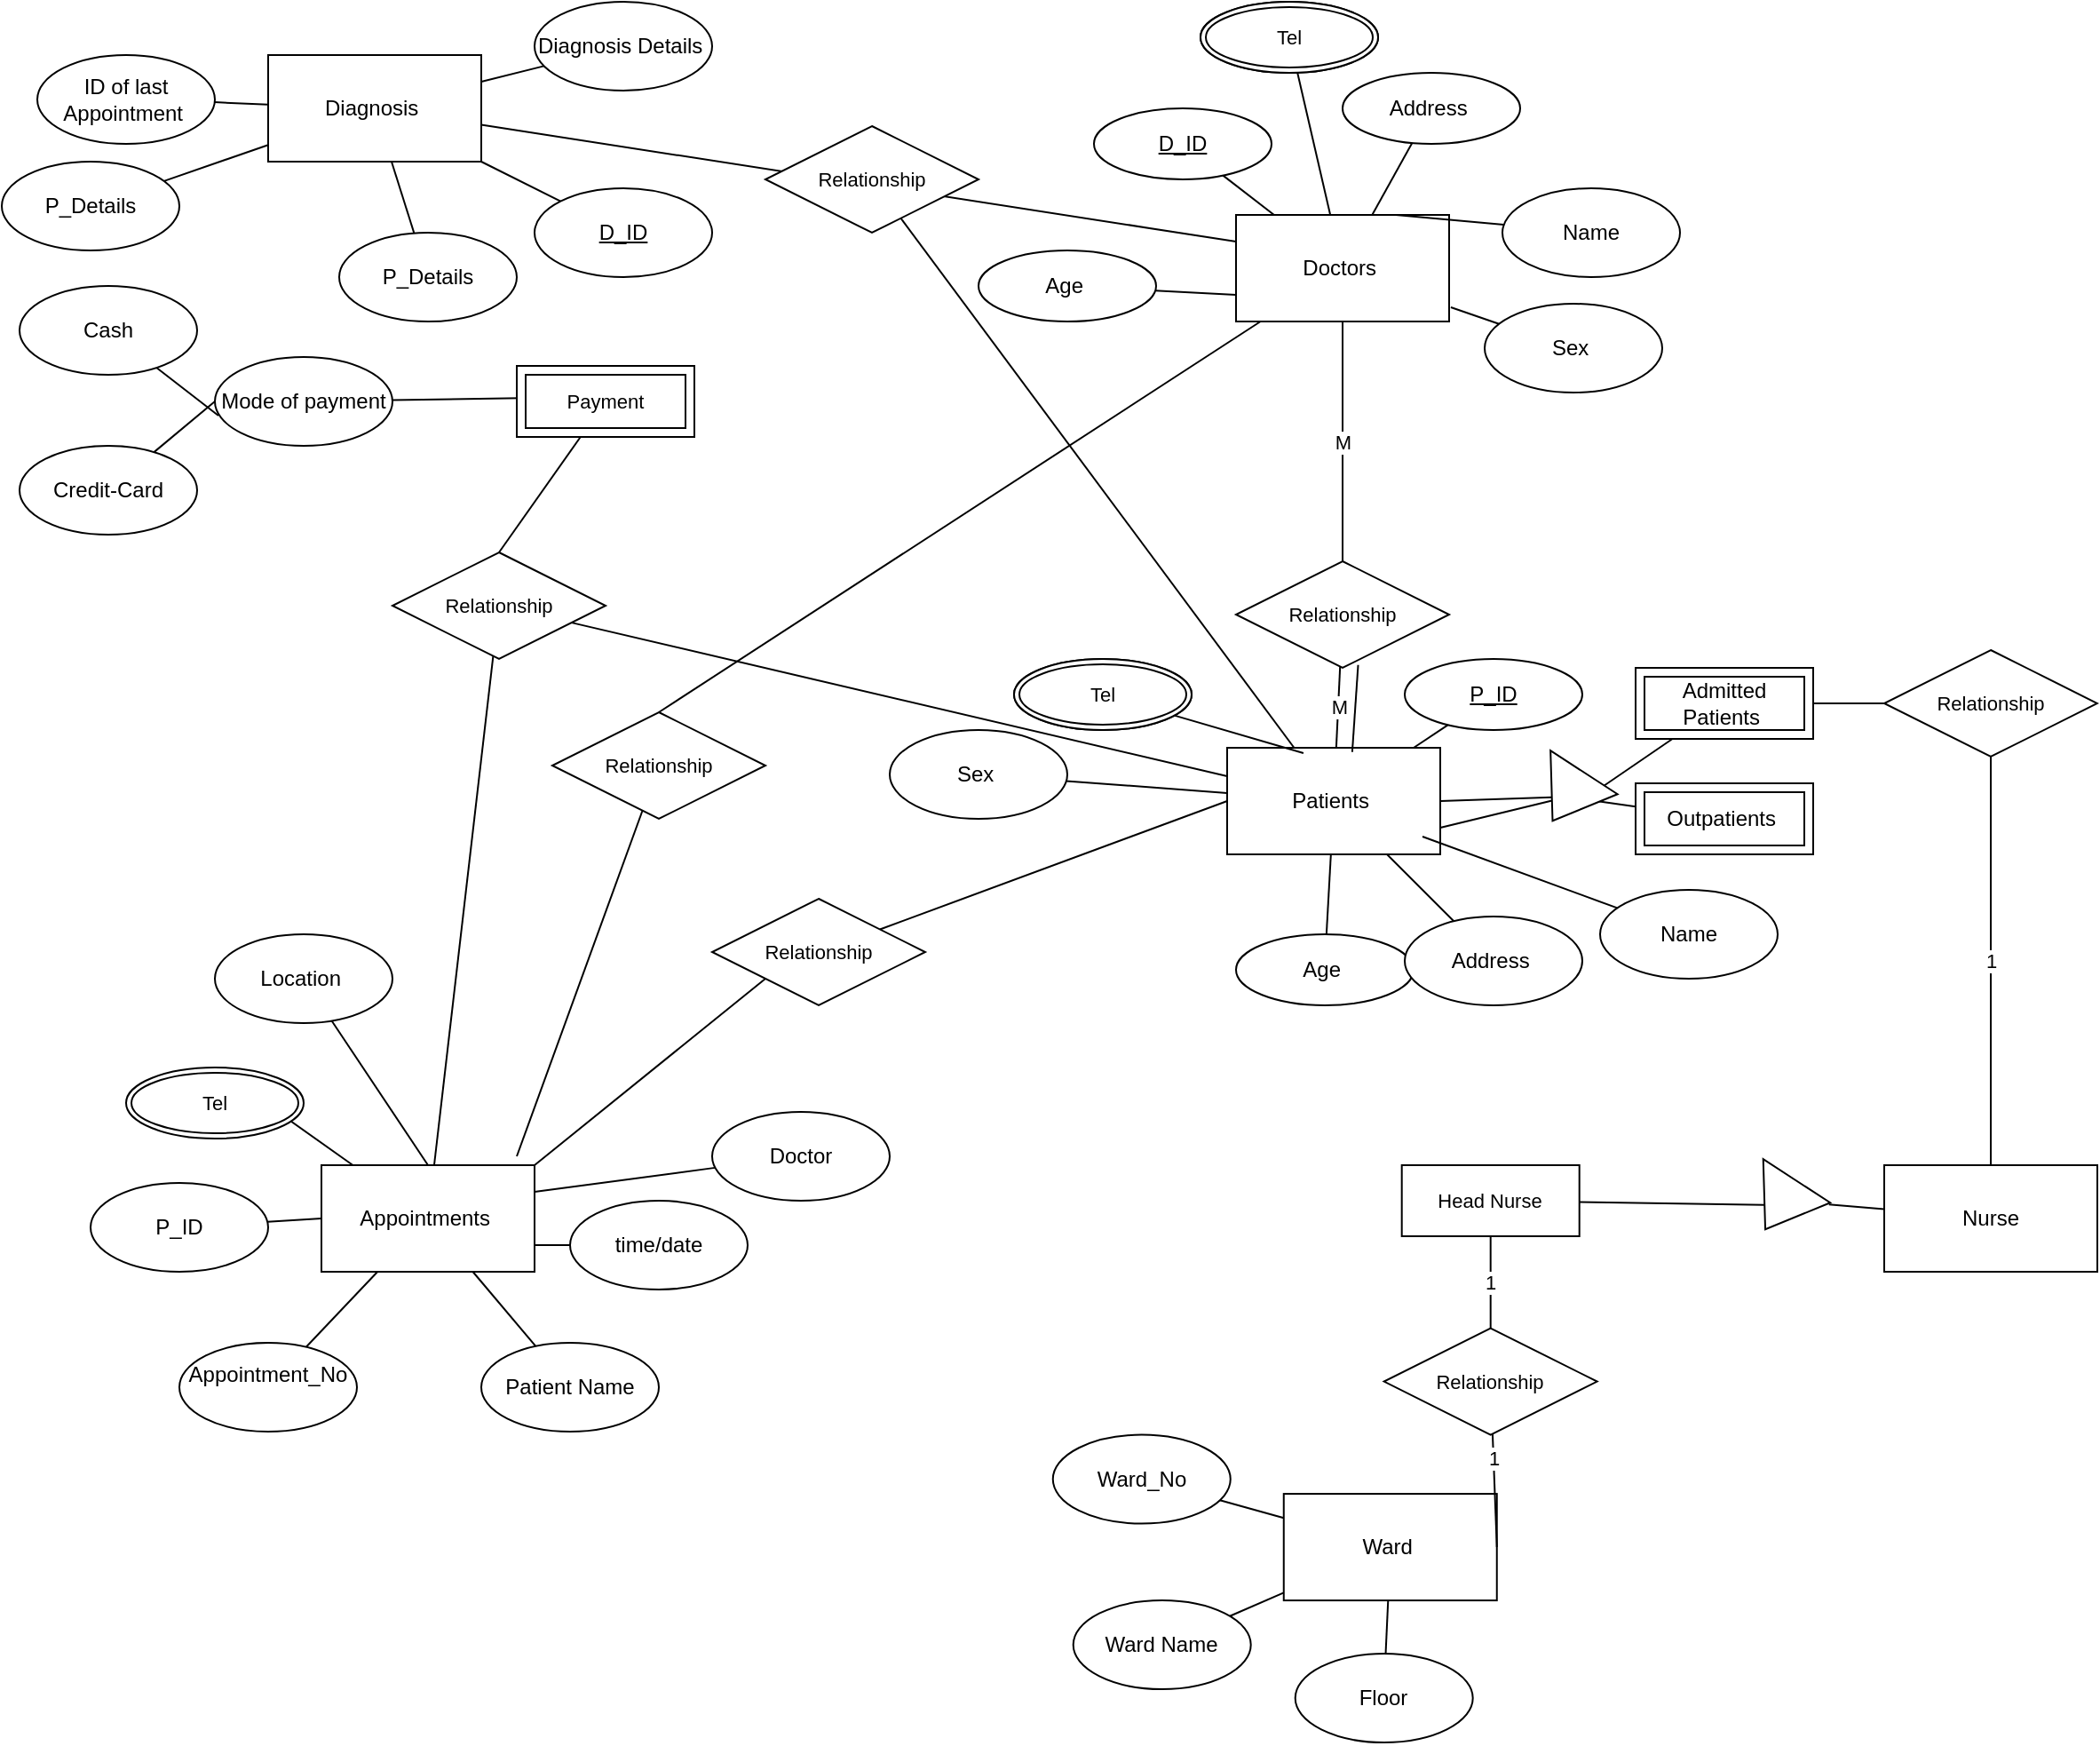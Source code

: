 <mxfile version="21.5.0" type="device">
  <diagram name="Page-1" id="E-qkTiCWWsBuOp1j_GIr">
    <mxGraphModel dx="3149" dy="1010" grid="1" gridSize="10" guides="1" tooltips="1" connect="1" arrows="1" fold="1" page="1" pageScale="1" pageWidth="1100" pageHeight="850" math="0" shadow="0">
      <root>
        <mxCell id="0" />
        <mxCell id="1" parent="0" />
        <mxCell id="fXTxfhUgCltT9-GLnEke-20" value="" style="edgeStyle=none;shape=connector;rounded=0;orthogonalLoop=1;jettySize=auto;html=1;labelBackgroundColor=default;strokeColor=default;fontFamily=Helvetica;fontSize=11;fontColor=default;endArrow=none;endFill=0;" parent="1" source="fXTxfhUgCltT9-GLnEke-1" target="fXTxfhUgCltT9-GLnEke-10" edge="1">
          <mxGeometry relative="1" as="geometry" />
        </mxCell>
        <mxCell id="fXTxfhUgCltT9-GLnEke-43" value="M" style="edgeStyle=none;shape=connector;rounded=0;orthogonalLoop=1;jettySize=auto;html=1;entryX=0.5;entryY=0;entryDx=0;entryDy=0;labelBackgroundColor=default;strokeColor=default;fontFamily=Helvetica;fontSize=11;fontColor=default;endArrow=none;endFill=0;" parent="1" source="fXTxfhUgCltT9-GLnEke-1" target="fXTxfhUgCltT9-GLnEke-42" edge="1">
          <mxGeometry relative="1" as="geometry">
            <mxPoint x="685" y="215" as="targetPoint" />
          </mxGeometry>
        </mxCell>
        <mxCell id="fXTxfhUgCltT9-GLnEke-112" style="edgeStyle=none;shape=connector;rounded=0;orthogonalLoop=1;jettySize=auto;html=1;entryX=0.5;entryY=0;entryDx=0;entryDy=0;labelBackgroundColor=default;strokeColor=default;fontFamily=Helvetica;fontSize=11;fontColor=default;endArrow=none;endFill=0;" parent="1" source="fXTxfhUgCltT9-GLnEke-1" target="fXTxfhUgCltT9-GLnEke-111" edge="1">
          <mxGeometry relative="1" as="geometry" />
        </mxCell>
        <mxCell id="fXTxfhUgCltT9-GLnEke-1" value="Doctors&amp;nbsp;&lt;br&gt;" style="rounded=0;whiteSpace=wrap;html=1;" parent="1" vertex="1">
          <mxGeometry x="625" y="130" width="120" height="60" as="geometry" />
        </mxCell>
        <mxCell id="fXTxfhUgCltT9-GLnEke-108" style="edgeStyle=none;shape=connector;rounded=0;orthogonalLoop=1;jettySize=auto;html=1;entryX=0;entryY=1;entryDx=0;entryDy=0;labelBackgroundColor=default;strokeColor=default;fontFamily=Helvetica;fontSize=11;fontColor=default;endArrow=none;endFill=0;exitX=1;exitY=0;exitDx=0;exitDy=0;" parent="1" source="fXTxfhUgCltT9-GLnEke-2" target="fXTxfhUgCltT9-GLnEke-107" edge="1">
          <mxGeometry relative="1" as="geometry" />
        </mxCell>
        <mxCell id="fXTxfhUgCltT9-GLnEke-114" style="edgeStyle=none;shape=connector;rounded=0;orthogonalLoop=1;jettySize=auto;html=1;exitX=0.75;exitY=0;exitDx=0;exitDy=0;labelBackgroundColor=default;strokeColor=default;fontFamily=Helvetica;fontSize=11;fontColor=default;endArrow=none;endFill=0;" parent="1" source="fXTxfhUgCltT9-GLnEke-2" edge="1">
          <mxGeometry relative="1" as="geometry">
            <mxPoint x="199.966" y="664.724" as="targetPoint" />
          </mxGeometry>
        </mxCell>
        <mxCell id="fXTxfhUgCltT9-GLnEke-123" style="edgeStyle=none;shape=connector;rounded=0;orthogonalLoop=1;jettySize=auto;html=1;labelBackgroundColor=default;strokeColor=default;fontFamily=Helvetica;fontSize=11;fontColor=default;endArrow=none;endFill=0;" parent="1" source="fXTxfhUgCltT9-GLnEke-2" target="fXTxfhUgCltT9-GLnEke-121" edge="1">
          <mxGeometry relative="1" as="geometry" />
        </mxCell>
        <mxCell id="fXTxfhUgCltT9-GLnEke-2" value="Appointments&amp;nbsp;" style="rounded=0;whiteSpace=wrap;html=1;" parent="1" vertex="1">
          <mxGeometry x="110" y="665" width="120" height="60" as="geometry" />
        </mxCell>
        <mxCell id="fXTxfhUgCltT9-GLnEke-122" style="edgeStyle=none;shape=connector;rounded=0;orthogonalLoop=1;jettySize=auto;html=1;entryX=0.5;entryY=0;entryDx=0;entryDy=0;labelBackgroundColor=default;strokeColor=default;fontFamily=Helvetica;fontSize=11;fontColor=default;endArrow=none;endFill=0;" parent="1" source="fXTxfhUgCltT9-GLnEke-125" target="fXTxfhUgCltT9-GLnEke-121" edge="1">
          <mxGeometry relative="1" as="geometry">
            <mxPoint x="225" y="290.0" as="sourcePoint" />
          </mxGeometry>
        </mxCell>
        <mxCell id="fXTxfhUgCltT9-GLnEke-78" value="" style="edgeStyle=none;shape=connector;rounded=0;orthogonalLoop=1;jettySize=auto;html=1;labelBackgroundColor=default;strokeColor=default;fontFamily=Helvetica;fontSize=11;fontColor=default;endArrow=none;endFill=0;" parent="1" source="fXTxfhUgCltT9-GLnEke-4" target="fXTxfhUgCltT9-GLnEke-67" edge="1">
          <mxGeometry relative="1" as="geometry" />
        </mxCell>
        <mxCell id="fXTxfhUgCltT9-GLnEke-79" value="" style="edgeStyle=none;shape=connector;rounded=0;orthogonalLoop=1;jettySize=auto;html=1;labelBackgroundColor=default;strokeColor=default;fontFamily=Helvetica;fontSize=11;fontColor=default;endArrow=none;endFill=0;" parent="1" source="fXTxfhUgCltT9-GLnEke-4" target="fXTxfhUgCltT9-GLnEke-68" edge="1">
          <mxGeometry relative="1" as="geometry" />
        </mxCell>
        <mxCell id="fXTxfhUgCltT9-GLnEke-126" style="edgeStyle=none;shape=connector;rounded=0;orthogonalLoop=1;jettySize=auto;html=1;entryX=0;entryY=0.25;entryDx=0;entryDy=0;labelBackgroundColor=default;strokeColor=default;fontFamily=Helvetica;fontSize=11;fontColor=default;endArrow=none;endFill=0;" parent="1" source="fXTxfhUgCltT9-GLnEke-4" target="fXTxfhUgCltT9-GLnEke-1" edge="1">
          <mxGeometry relative="1" as="geometry" />
        </mxCell>
        <mxCell id="fXTxfhUgCltT9-GLnEke-4" value="Diagnosis&amp;nbsp;&lt;br&gt;" style="rounded=0;whiteSpace=wrap;html=1;" parent="1" vertex="1">
          <mxGeometry x="80" y="40" width="120" height="60" as="geometry" />
        </mxCell>
        <mxCell id="fXTxfhUgCltT9-GLnEke-19" style="edgeStyle=none;shape=connector;rounded=0;orthogonalLoop=1;jettySize=auto;html=1;labelBackgroundColor=default;strokeColor=default;fontFamily=Helvetica;fontSize=11;fontColor=default;endArrow=none;endFill=0;" parent="1" source="fXTxfhUgCltT9-GLnEke-7" target="fXTxfhUgCltT9-GLnEke-1" edge="1">
          <mxGeometry relative="1" as="geometry" />
        </mxCell>
        <mxCell id="fXTxfhUgCltT9-GLnEke-7" value="&lt;u&gt;D_ID&lt;/u&gt;" style="ellipse;whiteSpace=wrap;html=1;align=center;" parent="1" vertex="1">
          <mxGeometry x="545" y="70" width="100" height="40" as="geometry" />
        </mxCell>
        <mxCell id="fXTxfhUgCltT9-GLnEke-18" style="edgeStyle=none;shape=connector;rounded=0;orthogonalLoop=1;jettySize=auto;html=1;entryX=0.75;entryY=0;entryDx=0;entryDy=0;labelBackgroundColor=default;strokeColor=default;fontFamily=Helvetica;fontSize=11;fontColor=default;endArrow=none;endFill=0;" parent="1" source="fXTxfhUgCltT9-GLnEke-8" target="fXTxfhUgCltT9-GLnEke-1" edge="1">
          <mxGeometry relative="1" as="geometry" />
        </mxCell>
        <mxCell id="fXTxfhUgCltT9-GLnEke-8" value="Name" style="ellipse;whiteSpace=wrap;html=1;align=center;" parent="1" vertex="1">
          <mxGeometry x="775" y="115" width="100" height="50" as="geometry" />
        </mxCell>
        <mxCell id="fXTxfhUgCltT9-GLnEke-17" style="edgeStyle=none;shape=connector;rounded=0;orthogonalLoop=1;jettySize=auto;html=1;entryX=0;entryY=0.75;entryDx=0;entryDy=0;labelBackgroundColor=default;strokeColor=default;fontFamily=Helvetica;fontSize=11;fontColor=default;endArrow=none;endFill=0;" parent="1" source="fXTxfhUgCltT9-GLnEke-9" target="fXTxfhUgCltT9-GLnEke-1" edge="1">
          <mxGeometry relative="1" as="geometry" />
        </mxCell>
        <mxCell id="fXTxfhUgCltT9-GLnEke-9" value="Age&amp;nbsp;" style="ellipse;whiteSpace=wrap;html=1;align=center;" parent="1" vertex="1">
          <mxGeometry x="480" y="150" width="100" height="40" as="geometry" />
        </mxCell>
        <mxCell id="fXTxfhUgCltT9-GLnEke-10" value="Address&amp;nbsp;&lt;br&gt;" style="ellipse;whiteSpace=wrap;html=1;align=center;" parent="1" vertex="1">
          <mxGeometry x="685" y="50" width="100" height="40" as="geometry" />
        </mxCell>
        <mxCell id="fXTxfhUgCltT9-GLnEke-124" style="edgeStyle=none;shape=connector;rounded=0;orthogonalLoop=1;jettySize=auto;html=1;labelBackgroundColor=default;strokeColor=default;fontFamily=Helvetica;fontSize=11;fontColor=default;endArrow=none;endFill=0;" parent="1" source="fXTxfhUgCltT9-GLnEke-11" target="fXTxfhUgCltT9-GLnEke-121" edge="1">
          <mxGeometry relative="1" as="geometry" />
        </mxCell>
        <mxCell id="fXTxfhUgCltT9-GLnEke-128" style="edgeStyle=none;shape=connector;rounded=0;orthogonalLoop=1;jettySize=auto;html=1;labelBackgroundColor=default;strokeColor=default;fontFamily=Helvetica;fontSize=11;fontColor=default;endArrow=none;endFill=0;" parent="1" source="fXTxfhUgCltT9-GLnEke-11" target="fXTxfhUgCltT9-GLnEke-127" edge="1">
          <mxGeometry relative="1" as="geometry" />
        </mxCell>
        <mxCell id="fXTxfhUgCltT9-GLnEke-11" value="Patients&amp;nbsp;" style="rounded=0;whiteSpace=wrap;html=1;" parent="1" vertex="1">
          <mxGeometry x="620" y="430" width="120" height="60" as="geometry" />
        </mxCell>
        <mxCell id="fXTxfhUgCltT9-GLnEke-14" style="rounded=0;orthogonalLoop=1;jettySize=auto;html=1;entryX=1;entryY=0.5;entryDx=0;entryDy=0;endArrow=none;endFill=0;" parent="1" source="Ky9gOFMZXwRifVlnzkVR-9" target="fXTxfhUgCltT9-GLnEke-11" edge="1">
          <mxGeometry relative="1" as="geometry" />
        </mxCell>
        <mxCell id="fXTxfhUgCltT9-GLnEke-12" value="Admitted Patients&amp;nbsp;" style="shape=ext;margin=3;double=1;whiteSpace=wrap;html=1;align=center;" parent="1" vertex="1">
          <mxGeometry x="850" y="385" width="100" height="40" as="geometry" />
        </mxCell>
        <mxCell id="fXTxfhUgCltT9-GLnEke-16" style="edgeStyle=none;shape=connector;rounded=0;orthogonalLoop=1;jettySize=auto;html=1;entryX=1;entryY=0.75;entryDx=0;entryDy=0;labelBackgroundColor=default;strokeColor=default;fontFamily=Helvetica;fontSize=11;fontColor=default;endArrow=none;endFill=0;" parent="1" source="Ky9gOFMZXwRifVlnzkVR-9" target="fXTxfhUgCltT9-GLnEke-11" edge="1">
          <mxGeometry relative="1" as="geometry">
            <mxPoint x="794.502" y="485.206" as="sourcePoint" />
          </mxGeometry>
        </mxCell>
        <mxCell id="Ky9gOFMZXwRifVlnzkVR-13" style="edgeStyle=none;shape=connector;rounded=0;orthogonalLoop=1;jettySize=auto;html=1;entryX=0.287;entryY=0.155;entryDx=0;entryDy=0;entryPerimeter=0;labelBackgroundColor=default;strokeColor=default;fontFamily=Helvetica;fontSize=11;fontColor=default;endArrow=none;endFill=0;" edge="1" parent="1" source="fXTxfhUgCltT9-GLnEke-13" target="Ky9gOFMZXwRifVlnzkVR-9">
          <mxGeometry relative="1" as="geometry" />
        </mxCell>
        <mxCell id="fXTxfhUgCltT9-GLnEke-13" value="Outpatients&amp;nbsp;&lt;br&gt;" style="shape=ext;margin=3;double=1;whiteSpace=wrap;html=1;align=center;" parent="1" vertex="1">
          <mxGeometry x="850" y="450" width="100" height="40" as="geometry" />
        </mxCell>
        <mxCell id="fXTxfhUgCltT9-GLnEke-34" style="edgeStyle=none;shape=connector;rounded=0;orthogonalLoop=1;jettySize=auto;html=1;labelBackgroundColor=default;strokeColor=default;fontFamily=Helvetica;fontSize=11;fontColor=default;endArrow=none;endFill=0;" parent="1" source="fXTxfhUgCltT9-GLnEke-21" target="fXTxfhUgCltT9-GLnEke-11" edge="1">
          <mxGeometry relative="1" as="geometry" />
        </mxCell>
        <mxCell id="fXTxfhUgCltT9-GLnEke-21" value="Age&amp;nbsp;" style="ellipse;whiteSpace=wrap;html=1;align=center;" parent="1" vertex="1">
          <mxGeometry x="625" y="535" width="100" height="40" as="geometry" />
        </mxCell>
        <mxCell id="fXTxfhUgCltT9-GLnEke-24" style="edgeStyle=none;shape=connector;rounded=0;orthogonalLoop=1;jettySize=auto;html=1;entryX=1.008;entryY=0.867;entryDx=0;entryDy=0;entryPerimeter=0;labelBackgroundColor=default;strokeColor=default;fontFamily=Helvetica;fontSize=11;fontColor=default;endArrow=none;endFill=0;" parent="1" source="fXTxfhUgCltT9-GLnEke-23" target="fXTxfhUgCltT9-GLnEke-1" edge="1">
          <mxGeometry relative="1" as="geometry" />
        </mxCell>
        <mxCell id="fXTxfhUgCltT9-GLnEke-23" value="Sex&amp;nbsp;" style="ellipse;whiteSpace=wrap;html=1;align=center;" parent="1" vertex="1">
          <mxGeometry x="765" y="180" width="100" height="50" as="geometry" />
        </mxCell>
        <mxCell id="fXTxfhUgCltT9-GLnEke-39" style="edgeStyle=none;shape=connector;rounded=0;orthogonalLoop=1;jettySize=auto;html=1;labelBackgroundColor=default;strokeColor=default;fontFamily=Helvetica;fontSize=11;fontColor=default;endArrow=none;endFill=0;" parent="1" source="fXTxfhUgCltT9-GLnEke-25" target="fXTxfhUgCltT9-GLnEke-11" edge="1">
          <mxGeometry relative="1" as="geometry" />
        </mxCell>
        <mxCell id="fXTxfhUgCltT9-GLnEke-25" value="&lt;u&gt;P_ID&lt;/u&gt;" style="ellipse;whiteSpace=wrap;html=1;align=center;" parent="1" vertex="1">
          <mxGeometry x="720" y="380" width="100" height="40" as="geometry" />
        </mxCell>
        <mxCell id="fXTxfhUgCltT9-GLnEke-35" style="edgeStyle=none;shape=connector;rounded=0;orthogonalLoop=1;jettySize=auto;html=1;labelBackgroundColor=default;strokeColor=default;fontFamily=Helvetica;fontSize=11;fontColor=default;endArrow=none;endFill=0;" parent="1" source="fXTxfhUgCltT9-GLnEke-27" target="fXTxfhUgCltT9-GLnEke-11" edge="1">
          <mxGeometry relative="1" as="geometry">
            <mxPoint x="630" y="430" as="targetPoint" />
          </mxGeometry>
        </mxCell>
        <mxCell id="fXTxfhUgCltT9-GLnEke-27" value="Sex&amp;nbsp;" style="ellipse;whiteSpace=wrap;html=1;align=center;" parent="1" vertex="1">
          <mxGeometry x="430" y="420" width="100" height="50" as="geometry" />
        </mxCell>
        <mxCell id="fXTxfhUgCltT9-GLnEke-41" style="edgeStyle=none;shape=connector;rounded=0;orthogonalLoop=1;jettySize=auto;html=1;labelBackgroundColor=default;strokeColor=default;fontFamily=Helvetica;fontSize=11;fontColor=default;endArrow=none;endFill=0;" parent="1" source="fXTxfhUgCltT9-GLnEke-28" edge="1">
          <mxGeometry relative="1" as="geometry">
            <mxPoint x="730" y="480" as="targetPoint" />
          </mxGeometry>
        </mxCell>
        <mxCell id="fXTxfhUgCltT9-GLnEke-28" value="Name" style="ellipse;whiteSpace=wrap;html=1;align=center;" parent="1" vertex="1">
          <mxGeometry x="830" y="510" width="100" height="50" as="geometry" />
        </mxCell>
        <mxCell id="fXTxfhUgCltT9-GLnEke-38" style="edgeStyle=none;shape=connector;rounded=0;orthogonalLoop=1;jettySize=auto;html=1;labelBackgroundColor=default;strokeColor=default;fontFamily=Helvetica;fontSize=11;fontColor=default;endArrow=none;endFill=0;" parent="1" source="fXTxfhUgCltT9-GLnEke-29" target="fXTxfhUgCltT9-GLnEke-11" edge="1">
          <mxGeometry relative="1" as="geometry" />
        </mxCell>
        <mxCell id="fXTxfhUgCltT9-GLnEke-29" value="Address&amp;nbsp;&lt;br&gt;" style="ellipse;whiteSpace=wrap;html=1;align=center;" parent="1" vertex="1">
          <mxGeometry x="720" y="525" width="100" height="50" as="geometry" />
        </mxCell>
        <mxCell id="fXTxfhUgCltT9-GLnEke-32" style="edgeStyle=none;shape=connector;rounded=0;orthogonalLoop=1;jettySize=auto;html=1;labelBackgroundColor=default;strokeColor=default;fontFamily=Helvetica;fontSize=11;fontColor=default;endArrow=none;endFill=0;" parent="1" source="fXTxfhUgCltT9-GLnEke-31" target="fXTxfhUgCltT9-GLnEke-1" edge="1">
          <mxGeometry relative="1" as="geometry" />
        </mxCell>
        <mxCell id="fXTxfhUgCltT9-GLnEke-31" value="Tel" style="ellipse;whiteSpace=wrap;html=1;align=center;" parent="1" vertex="1">
          <mxGeometry x="605" y="10" width="100" height="40" as="geometry" />
        </mxCell>
        <mxCell id="fXTxfhUgCltT9-GLnEke-36" style="edgeStyle=none;shape=connector;rounded=0;orthogonalLoop=1;jettySize=auto;html=1;entryX=0.358;entryY=0.05;entryDx=0;entryDy=0;entryPerimeter=0;labelBackgroundColor=default;strokeColor=default;fontFamily=Helvetica;fontSize=11;fontColor=default;endArrow=none;endFill=0;" parent="1" source="fXTxfhUgCltT9-GLnEke-33" target="fXTxfhUgCltT9-GLnEke-11" edge="1">
          <mxGeometry relative="1" as="geometry" />
        </mxCell>
        <mxCell id="fXTxfhUgCltT9-GLnEke-33" value="Tel" style="ellipse;whiteSpace=wrap;html=1;align=center;" parent="1" vertex="1">
          <mxGeometry x="500" y="380" width="100" height="40" as="geometry" />
        </mxCell>
        <mxCell id="fXTxfhUgCltT9-GLnEke-44" value="M" style="edgeStyle=none;shape=connector;rounded=0;orthogonalLoop=1;jettySize=auto;html=1;labelBackgroundColor=default;strokeColor=default;fontFamily=Helvetica;fontSize=11;fontColor=default;endArrow=none;endFill=0;" parent="1" source="fXTxfhUgCltT9-GLnEke-42" target="fXTxfhUgCltT9-GLnEke-11" edge="1">
          <mxGeometry relative="1" as="geometry">
            <mxPoint x="706.429" y="380.714" as="sourcePoint" />
          </mxGeometry>
        </mxCell>
        <mxCell id="fXTxfhUgCltT9-GLnEke-42" value="Relationship" style="shape=rhombus;perimeter=rhombusPerimeter;whiteSpace=wrap;html=1;align=center;fontFamily=Helvetica;fontSize=11;fontColor=default;" parent="1" vertex="1">
          <mxGeometry x="625" y="325" width="120" height="60" as="geometry" />
        </mxCell>
        <mxCell id="fXTxfhUgCltT9-GLnEke-59" style="edgeStyle=none;shape=connector;rounded=0;orthogonalLoop=1;jettySize=auto;html=1;labelBackgroundColor=default;strokeColor=default;fontFamily=Helvetica;fontSize=11;fontColor=default;endArrow=none;endFill=0;" parent="1" source="fXTxfhUgCltT9-GLnEke-46" target="fXTxfhUgCltT9-GLnEke-2" edge="1">
          <mxGeometry relative="1" as="geometry" />
        </mxCell>
        <mxCell id="fXTxfhUgCltT9-GLnEke-46" value="Appointment_No&lt;br&gt;&amp;nbsp;" style="ellipse;whiteSpace=wrap;html=1;align=center;" parent="1" vertex="1">
          <mxGeometry x="30" y="765" width="100" height="50" as="geometry" />
        </mxCell>
        <mxCell id="fXTxfhUgCltT9-GLnEke-57" style="edgeStyle=none;shape=connector;rounded=0;orthogonalLoop=1;jettySize=auto;html=1;entryX=0;entryY=0.5;entryDx=0;entryDy=0;labelBackgroundColor=default;strokeColor=default;fontFamily=Helvetica;fontSize=11;fontColor=default;endArrow=none;endFill=0;" parent="1" source="fXTxfhUgCltT9-GLnEke-47" target="fXTxfhUgCltT9-GLnEke-2" edge="1">
          <mxGeometry relative="1" as="geometry" />
        </mxCell>
        <mxCell id="fXTxfhUgCltT9-GLnEke-47" value="P_ID" style="ellipse;whiteSpace=wrap;html=1;align=center;" parent="1" vertex="1">
          <mxGeometry x="-20" y="675" width="100" height="50" as="geometry" />
        </mxCell>
        <mxCell id="fXTxfhUgCltT9-GLnEke-58" style="edgeStyle=none;shape=connector;rounded=0;orthogonalLoop=1;jettySize=auto;html=1;labelBackgroundColor=default;strokeColor=default;fontFamily=Helvetica;fontSize=11;fontColor=default;endArrow=none;endFill=0;" parent="1" source="fXTxfhUgCltT9-GLnEke-48" target="fXTxfhUgCltT9-GLnEke-2" edge="1">
          <mxGeometry relative="1" as="geometry" />
        </mxCell>
        <mxCell id="fXTxfhUgCltT9-GLnEke-48" value="Patient Name" style="ellipse;whiteSpace=wrap;html=1;align=center;" parent="1" vertex="1">
          <mxGeometry x="200" y="765" width="100" height="50" as="geometry" />
        </mxCell>
        <mxCell id="fXTxfhUgCltT9-GLnEke-54" style="edgeStyle=none;shape=connector;rounded=0;orthogonalLoop=1;jettySize=auto;html=1;entryX=1;entryY=0.25;entryDx=0;entryDy=0;labelBackgroundColor=default;strokeColor=default;fontFamily=Helvetica;fontSize=11;fontColor=default;endArrow=none;endFill=0;" parent="1" source="fXTxfhUgCltT9-GLnEke-49" target="fXTxfhUgCltT9-GLnEke-2" edge="1">
          <mxGeometry relative="1" as="geometry" />
        </mxCell>
        <mxCell id="fXTxfhUgCltT9-GLnEke-49" value="Doctor" style="ellipse;whiteSpace=wrap;html=1;align=center;" parent="1" vertex="1">
          <mxGeometry x="330" y="635" width="100" height="50" as="geometry" />
        </mxCell>
        <mxCell id="fXTxfhUgCltT9-GLnEke-53" style="edgeStyle=none;shape=connector;rounded=0;orthogonalLoop=1;jettySize=auto;html=1;entryX=0.5;entryY=0;entryDx=0;entryDy=0;labelBackgroundColor=default;strokeColor=default;fontFamily=Helvetica;fontSize=11;fontColor=default;endArrow=none;endFill=0;" parent="1" source="fXTxfhUgCltT9-GLnEke-50" target="fXTxfhUgCltT9-GLnEke-2" edge="1">
          <mxGeometry relative="1" as="geometry" />
        </mxCell>
        <mxCell id="fXTxfhUgCltT9-GLnEke-50" value="Location&amp;nbsp;" style="ellipse;whiteSpace=wrap;html=1;align=center;" parent="1" vertex="1">
          <mxGeometry x="50" y="535" width="100" height="50" as="geometry" />
        </mxCell>
        <mxCell id="fXTxfhUgCltT9-GLnEke-60" style="edgeStyle=none;shape=connector;rounded=0;orthogonalLoop=1;jettySize=auto;html=1;entryX=1;entryY=0.75;entryDx=0;entryDy=0;labelBackgroundColor=default;strokeColor=default;fontFamily=Helvetica;fontSize=11;fontColor=default;endArrow=none;endFill=0;" parent="1" source="fXTxfhUgCltT9-GLnEke-51" target="fXTxfhUgCltT9-GLnEke-2" edge="1">
          <mxGeometry relative="1" as="geometry" />
        </mxCell>
        <mxCell id="fXTxfhUgCltT9-GLnEke-51" value="time/date&lt;br&gt;" style="ellipse;whiteSpace=wrap;html=1;align=center;" parent="1" vertex="1">
          <mxGeometry x="250" y="685" width="100" height="50" as="geometry" />
        </mxCell>
        <mxCell id="fXTxfhUgCltT9-GLnEke-56" style="edgeStyle=none;shape=connector;rounded=0;orthogonalLoop=1;jettySize=auto;html=1;labelBackgroundColor=default;strokeColor=default;fontFamily=Helvetica;fontSize=11;fontColor=default;endArrow=none;endFill=0;" parent="1" target="fXTxfhUgCltT9-GLnEke-2" edge="1">
          <mxGeometry relative="1" as="geometry">
            <mxPoint x="78.915" y="630.396" as="sourcePoint" />
          </mxGeometry>
        </mxCell>
        <mxCell id="fXTxfhUgCltT9-GLnEke-64" style="edgeStyle=none;shape=connector;rounded=0;orthogonalLoop=1;jettySize=auto;html=1;entryX=0.417;entryY=0.05;entryDx=0;entryDy=0;entryPerimeter=0;labelBackgroundColor=default;strokeColor=default;fontFamily=Helvetica;fontSize=11;fontColor=default;endArrow=none;endFill=0;" parent="1" source="fXTxfhUgCltT9-GLnEke-61" edge="1">
          <mxGeometry relative="1" as="geometry">
            <mxPoint x="230.04" y="233.0" as="targetPoint" />
          </mxGeometry>
        </mxCell>
        <mxCell id="fXTxfhUgCltT9-GLnEke-61" value="Mode of payment" style="ellipse;whiteSpace=wrap;html=1;align=center;" parent="1" vertex="1">
          <mxGeometry x="50" y="210" width="100" height="50" as="geometry" />
        </mxCell>
        <mxCell id="fXTxfhUgCltT9-GLnEke-72" style="edgeStyle=none;shape=connector;rounded=0;orthogonalLoop=1;jettySize=auto;html=1;entryX=0;entryY=0.5;entryDx=0;entryDy=0;labelBackgroundColor=default;strokeColor=default;fontFamily=Helvetica;fontSize=11;fontColor=default;endArrow=none;endFill=0;" parent="1" source="fXTxfhUgCltT9-GLnEke-62" target="fXTxfhUgCltT9-GLnEke-61" edge="1">
          <mxGeometry relative="1" as="geometry" />
        </mxCell>
        <mxCell id="fXTxfhUgCltT9-GLnEke-62" value="Credit-Card" style="ellipse;whiteSpace=wrap;html=1;align=center;" parent="1" vertex="1">
          <mxGeometry x="-60" y="260" width="100" height="50" as="geometry" />
        </mxCell>
        <mxCell id="fXTxfhUgCltT9-GLnEke-71" style="edgeStyle=none;shape=connector;rounded=0;orthogonalLoop=1;jettySize=auto;html=1;entryX=0.02;entryY=0.66;entryDx=0;entryDy=0;entryPerimeter=0;labelBackgroundColor=default;strokeColor=default;fontFamily=Helvetica;fontSize=11;fontColor=default;endArrow=none;endFill=0;" parent="1" source="fXTxfhUgCltT9-GLnEke-63" target="fXTxfhUgCltT9-GLnEke-61" edge="1">
          <mxGeometry relative="1" as="geometry" />
        </mxCell>
        <mxCell id="fXTxfhUgCltT9-GLnEke-63" value="Cash" style="ellipse;whiteSpace=wrap;html=1;align=center;" parent="1" vertex="1">
          <mxGeometry x="-60" y="170" width="100" height="50" as="geometry" />
        </mxCell>
        <mxCell id="fXTxfhUgCltT9-GLnEke-67" value="&lt;u&gt;D_ID&lt;/u&gt;" style="ellipse;whiteSpace=wrap;html=1;align=center;" parent="1" vertex="1">
          <mxGeometry x="230" y="115" width="100" height="50" as="geometry" />
        </mxCell>
        <mxCell id="fXTxfhUgCltT9-GLnEke-68" value="P_Details" style="ellipse;whiteSpace=wrap;html=1;align=center;" parent="1" vertex="1">
          <mxGeometry x="120" y="140" width="100" height="50" as="geometry" />
        </mxCell>
        <mxCell id="fXTxfhUgCltT9-GLnEke-77" value="" style="edgeStyle=none;shape=connector;rounded=0;orthogonalLoop=1;jettySize=auto;html=1;labelBackgroundColor=default;strokeColor=default;fontFamily=Helvetica;fontSize=11;fontColor=default;endArrow=none;endFill=0;" parent="1" source="fXTxfhUgCltT9-GLnEke-69" target="fXTxfhUgCltT9-GLnEke-4" edge="1">
          <mxGeometry relative="1" as="geometry" />
        </mxCell>
        <mxCell id="fXTxfhUgCltT9-GLnEke-69" value="P_Details" style="ellipse;whiteSpace=wrap;html=1;align=center;" parent="1" vertex="1">
          <mxGeometry x="-70" y="100" width="100" height="50" as="geometry" />
        </mxCell>
        <mxCell id="fXTxfhUgCltT9-GLnEke-74" value="" style="edgeStyle=none;shape=connector;rounded=0;orthogonalLoop=1;jettySize=auto;html=1;labelBackgroundColor=default;strokeColor=default;fontFamily=Helvetica;fontSize=11;fontColor=default;endArrow=none;endFill=0;" parent="1" source="fXTxfhUgCltT9-GLnEke-73" target="fXTxfhUgCltT9-GLnEke-4" edge="1">
          <mxGeometry relative="1" as="geometry" />
        </mxCell>
        <mxCell id="fXTxfhUgCltT9-GLnEke-73" value="ID of last&lt;br&gt;Appointment&amp;nbsp;" style="ellipse;whiteSpace=wrap;html=1;align=center;" parent="1" vertex="1">
          <mxGeometry x="-50" y="40" width="100" height="50" as="geometry" />
        </mxCell>
        <mxCell id="fXTxfhUgCltT9-GLnEke-82" style="edgeStyle=none;shape=connector;rounded=0;orthogonalLoop=1;jettySize=auto;html=1;labelBackgroundColor=default;strokeColor=default;fontFamily=Helvetica;fontSize=11;fontColor=default;endArrow=none;endFill=0;" parent="1" source="fXTxfhUgCltT9-GLnEke-80" target="fXTxfhUgCltT9-GLnEke-4" edge="1">
          <mxGeometry relative="1" as="geometry" />
        </mxCell>
        <mxCell id="fXTxfhUgCltT9-GLnEke-80" value="Diagnosis Details&amp;nbsp;" style="ellipse;whiteSpace=wrap;html=1;align=center;" parent="1" vertex="1">
          <mxGeometry x="230" y="10" width="100" height="50" as="geometry" />
        </mxCell>
        <mxCell id="fXTxfhUgCltT9-GLnEke-81" value="" style="endArrow=none;html=1;rounded=0;labelBackgroundColor=default;strokeColor=default;fontFamily=Helvetica;fontSize=11;fontColor=default;shape=connector;entryX=0.573;entryY=0.973;entryDx=0;entryDy=0;entryPerimeter=0;exitX=0.587;exitY=0.04;exitDx=0;exitDy=0;exitPerimeter=0;" parent="1" source="fXTxfhUgCltT9-GLnEke-11" target="fXTxfhUgCltT9-GLnEke-42" edge="1">
          <mxGeometry width="50" height="50" relative="1" as="geometry">
            <mxPoint x="690" y="430" as="sourcePoint" />
            <mxPoint x="725.8" y="380.8" as="targetPoint" />
          </mxGeometry>
        </mxCell>
        <mxCell id="fXTxfhUgCltT9-GLnEke-87" value="Ward&amp;nbsp;" style="rounded=0;whiteSpace=wrap;html=1;" parent="1" vertex="1">
          <mxGeometry x="651.88" y="850.04" width="120" height="60" as="geometry" />
        </mxCell>
        <mxCell id="fXTxfhUgCltT9-GLnEke-102" style="edgeStyle=none;shape=connector;rounded=0;orthogonalLoop=1;jettySize=auto;html=1;labelBackgroundColor=default;strokeColor=default;fontFamily=Helvetica;fontSize=11;fontColor=default;endArrow=none;endFill=0;" parent="1" source="fXTxfhUgCltT9-GLnEke-88" target="fXTxfhUgCltT9-GLnEke-87" edge="1">
          <mxGeometry relative="1" as="geometry" />
        </mxCell>
        <mxCell id="fXTxfhUgCltT9-GLnEke-88" value="Ward_No&lt;br&gt;" style="ellipse;whiteSpace=wrap;html=1;align=center;" parent="1" vertex="1">
          <mxGeometry x="521.88" y="816.8" width="100" height="50" as="geometry" />
        </mxCell>
        <mxCell id="fXTxfhUgCltT9-GLnEke-101" style="edgeStyle=none;shape=connector;rounded=0;orthogonalLoop=1;jettySize=auto;html=1;labelBackgroundColor=default;strokeColor=default;fontFamily=Helvetica;fontSize=11;fontColor=default;endArrow=none;endFill=0;" parent="1" source="fXTxfhUgCltT9-GLnEke-89" target="fXTxfhUgCltT9-GLnEke-87" edge="1">
          <mxGeometry relative="1" as="geometry" />
        </mxCell>
        <mxCell id="fXTxfhUgCltT9-GLnEke-89" value="Ward Name" style="ellipse;whiteSpace=wrap;html=1;align=center;" parent="1" vertex="1">
          <mxGeometry x="533.35" y="910.04" width="100" height="50" as="geometry" />
        </mxCell>
        <mxCell id="fXTxfhUgCltT9-GLnEke-100" style="edgeStyle=none;shape=connector;rounded=0;orthogonalLoop=1;jettySize=auto;html=1;labelBackgroundColor=default;strokeColor=default;fontFamily=Helvetica;fontSize=11;fontColor=default;endArrow=none;endFill=0;" parent="1" source="fXTxfhUgCltT9-GLnEke-90" target="fXTxfhUgCltT9-GLnEke-87" edge="1">
          <mxGeometry relative="1" as="geometry" />
        </mxCell>
        <mxCell id="fXTxfhUgCltT9-GLnEke-90" value="Floor" style="ellipse;whiteSpace=wrap;html=1;align=center;" parent="1" vertex="1">
          <mxGeometry x="658.35" y="940.04" width="100" height="50" as="geometry" />
        </mxCell>
        <mxCell id="fXTxfhUgCltT9-GLnEke-95" value="1" style="edgeStyle=none;shape=connector;rounded=0;orthogonalLoop=1;jettySize=auto;html=1;entryX=0.5;entryY=1;entryDx=0;entryDy=0;labelBackgroundColor=default;strokeColor=default;fontFamily=Helvetica;fontSize=11;fontColor=default;endArrow=none;endFill=0;" parent="1" source="fXTxfhUgCltT9-GLnEke-92" target="fXTxfhUgCltT9-GLnEke-94" edge="1">
          <mxGeometry relative="1" as="geometry" />
        </mxCell>
        <mxCell id="fXTxfhUgCltT9-GLnEke-92" value="Nurse" style="rounded=0;whiteSpace=wrap;html=1;" parent="1" vertex="1">
          <mxGeometry x="990" y="665" width="120" height="60" as="geometry" />
        </mxCell>
        <mxCell id="fXTxfhUgCltT9-GLnEke-99" style="edgeStyle=none;shape=connector;rounded=0;orthogonalLoop=1;jettySize=auto;html=1;labelBackgroundColor=default;strokeColor=default;fontFamily=Helvetica;fontSize=11;fontColor=default;endArrow=none;endFill=0;exitX=0.037;exitY=0.002;exitDx=0;exitDy=0;exitPerimeter=0;" parent="1" source="Ky9gOFMZXwRifVlnzkVR-2" target="fXTxfhUgCltT9-GLnEke-92" edge="1">
          <mxGeometry relative="1" as="geometry">
            <mxPoint x="754.882" y="718.28" as="sourcePoint" />
          </mxGeometry>
        </mxCell>
        <mxCell id="fXTxfhUgCltT9-GLnEke-104" value="1&lt;br&gt;" style="edgeStyle=none;shape=connector;rounded=0;orthogonalLoop=1;jettySize=auto;html=1;labelBackgroundColor=default;strokeColor=default;fontFamily=Helvetica;fontSize=11;fontColor=default;endArrow=none;endFill=0;" parent="1" source="Ky9gOFMZXwRifVlnzkVR-1" target="fXTxfhUgCltT9-GLnEke-103" edge="1">
          <mxGeometry relative="1" as="geometry">
            <mxPoint x="761.025" y="725.004" as="sourcePoint" />
          </mxGeometry>
        </mxCell>
        <mxCell id="Ky9gOFMZXwRifVlnzkVR-6" style="edgeStyle=none;shape=connector;rounded=0;orthogonalLoop=1;jettySize=auto;html=1;labelBackgroundColor=default;strokeColor=default;fontFamily=Helvetica;fontSize=11;fontColor=default;endArrow=none;endFill=0;" edge="1" parent="1" source="fXTxfhUgCltT9-GLnEke-94" target="fXTxfhUgCltT9-GLnEke-12">
          <mxGeometry relative="1" as="geometry" />
        </mxCell>
        <mxCell id="fXTxfhUgCltT9-GLnEke-94" value="Relationship" style="shape=rhombus;perimeter=rhombusPerimeter;whiteSpace=wrap;html=1;align=center;fontFamily=Helvetica;fontSize=11;fontColor=default;" parent="1" vertex="1">
          <mxGeometry x="990" y="375" width="120" height="60" as="geometry" />
        </mxCell>
        <mxCell id="fXTxfhUgCltT9-GLnEke-105" style="edgeStyle=none;shape=connector;rounded=0;orthogonalLoop=1;jettySize=auto;html=1;entryX=1;entryY=0.5;entryDx=0;entryDy=0;labelBackgroundColor=default;strokeColor=default;fontFamily=Helvetica;fontSize=11;fontColor=default;endArrow=none;endFill=0;" parent="1" source="fXTxfhUgCltT9-GLnEke-103" target="fXTxfhUgCltT9-GLnEke-87" edge="1">
          <mxGeometry relative="1" as="geometry">
            <mxPoint x="773.351" y="810.035" as="sourcePoint" />
          </mxGeometry>
        </mxCell>
        <mxCell id="fXTxfhUgCltT9-GLnEke-106" value="1&lt;br&gt;" style="edgeLabel;html=1;align=center;verticalAlign=middle;resizable=0;points=[];fontSize=11;fontFamily=Helvetica;fontColor=default;" parent="fXTxfhUgCltT9-GLnEke-105" vertex="1" connectable="0">
          <mxGeometry x="-0.554" relative="1" as="geometry">
            <mxPoint as="offset" />
          </mxGeometry>
        </mxCell>
        <mxCell id="fXTxfhUgCltT9-GLnEke-103" value="Relationship" style="shape=rhombus;perimeter=rhombusPerimeter;whiteSpace=wrap;html=1;align=center;fontFamily=Helvetica;fontSize=11;fontColor=default;" parent="1" vertex="1">
          <mxGeometry x="708.35" y="756.8" width="120" height="60" as="geometry" />
        </mxCell>
        <mxCell id="fXTxfhUgCltT9-GLnEke-109" style="edgeStyle=none;shape=connector;rounded=0;orthogonalLoop=1;jettySize=auto;html=1;entryX=0;entryY=0.5;entryDx=0;entryDy=0;labelBackgroundColor=default;strokeColor=default;fontFamily=Helvetica;fontSize=11;fontColor=default;endArrow=none;endFill=0;" parent="1" source="fXTxfhUgCltT9-GLnEke-107" target="fXTxfhUgCltT9-GLnEke-11" edge="1">
          <mxGeometry relative="1" as="geometry" />
        </mxCell>
        <mxCell id="fXTxfhUgCltT9-GLnEke-107" value="Relationship" style="shape=rhombus;perimeter=rhombusPerimeter;whiteSpace=wrap;html=1;align=center;fontFamily=Helvetica;fontSize=11;fontColor=default;" parent="1" vertex="1">
          <mxGeometry x="330" y="515" width="120" height="60" as="geometry" />
        </mxCell>
        <mxCell id="fXTxfhUgCltT9-GLnEke-113" style="edgeStyle=none;shape=connector;rounded=0;orthogonalLoop=1;jettySize=auto;html=1;labelBackgroundColor=default;strokeColor=default;fontFamily=Helvetica;fontSize=11;fontColor=default;endArrow=none;endFill=0;" parent="1" source="fXTxfhUgCltT9-GLnEke-111" edge="1">
          <mxGeometry relative="1" as="geometry">
            <mxPoint x="220" y="660" as="targetPoint" />
          </mxGeometry>
        </mxCell>
        <mxCell id="fXTxfhUgCltT9-GLnEke-111" value="Relationship" style="shape=rhombus;perimeter=rhombusPerimeter;whiteSpace=wrap;html=1;align=center;fontFamily=Helvetica;fontSize=11;fontColor=default;" parent="1" vertex="1">
          <mxGeometry x="240" y="410" width="120" height="60" as="geometry" />
        </mxCell>
        <mxCell id="fXTxfhUgCltT9-GLnEke-115" value="Tel" style="ellipse;shape=doubleEllipse;margin=3;whiteSpace=wrap;html=1;align=center;fontFamily=Helvetica;fontSize=11;fontColor=default;" parent="1" vertex="1">
          <mxGeometry y="610" width="100" height="40" as="geometry" />
        </mxCell>
        <mxCell id="fXTxfhUgCltT9-GLnEke-117" value="Tel" style="ellipse;shape=doubleEllipse;margin=3;whiteSpace=wrap;html=1;align=center;fontFamily=Helvetica;fontSize=11;fontColor=default;" parent="1" vertex="1">
          <mxGeometry x="500" y="380" width="100" height="40" as="geometry" />
        </mxCell>
        <mxCell id="fXTxfhUgCltT9-GLnEke-118" value="Tel" style="ellipse;shape=doubleEllipse;margin=3;whiteSpace=wrap;html=1;align=center;fontFamily=Helvetica;fontSize=11;fontColor=default;" parent="1" vertex="1">
          <mxGeometry x="605" y="10" width="100" height="40" as="geometry" />
        </mxCell>
        <mxCell id="fXTxfhUgCltT9-GLnEke-121" value="Relationship" style="shape=rhombus;perimeter=rhombusPerimeter;whiteSpace=wrap;html=1;align=center;fontFamily=Helvetica;fontSize=11;fontColor=default;" parent="1" vertex="1">
          <mxGeometry x="150" y="320" width="120" height="60" as="geometry" />
        </mxCell>
        <mxCell id="fXTxfhUgCltT9-GLnEke-125" value="Payment" style="shape=ext;margin=3;double=1;whiteSpace=wrap;html=1;align=center;fontFamily=Helvetica;fontSize=11;fontColor=default;" parent="1" vertex="1">
          <mxGeometry x="220" y="215" width="100" height="40" as="geometry" />
        </mxCell>
        <mxCell id="fXTxfhUgCltT9-GLnEke-127" value="Relationship" style="shape=rhombus;perimeter=rhombusPerimeter;whiteSpace=wrap;html=1;align=center;fontFamily=Helvetica;fontSize=11;fontColor=default;" parent="1" vertex="1">
          <mxGeometry x="360" y="80" width="120" height="60" as="geometry" />
        </mxCell>
        <mxCell id="Ky9gOFMZXwRifVlnzkVR-5" value="" style="edgeStyle=none;shape=connector;rounded=0;orthogonalLoop=1;jettySize=auto;html=1;labelBackgroundColor=default;strokeColor=default;fontFamily=Helvetica;fontSize=11;fontColor=default;endArrow=none;endFill=0;" edge="1" parent="1" source="Ky9gOFMZXwRifVlnzkVR-1" target="Ky9gOFMZXwRifVlnzkVR-2">
          <mxGeometry relative="1" as="geometry" />
        </mxCell>
        <mxCell id="Ky9gOFMZXwRifVlnzkVR-1" value="Head Nurse" style="whiteSpace=wrap;html=1;align=center;fontFamily=Helvetica;fontSize=11;fontColor=default;" vertex="1" parent="1">
          <mxGeometry x="718.35" y="665" width="100" height="40" as="geometry" />
        </mxCell>
        <mxCell id="Ky9gOFMZXwRifVlnzkVR-2" value="" style="triangle;whiteSpace=wrap;html=1;fontFamily=Helvetica;fontSize=11;fontColor=default;rotation=123;" vertex="1" parent="1">
          <mxGeometry x="915.63" y="665" width="32.5" height="45" as="geometry" />
        </mxCell>
        <mxCell id="Ky9gOFMZXwRifVlnzkVR-10" value="" style="rounded=0;orthogonalLoop=1;jettySize=auto;html=1;entryX=1;entryY=0.5;entryDx=0;entryDy=0;endArrow=none;endFill=0;" edge="1" parent="1" source="fXTxfhUgCltT9-GLnEke-12" target="Ky9gOFMZXwRifVlnzkVR-9">
          <mxGeometry relative="1" as="geometry">
            <mxPoint x="850" y="422" as="sourcePoint" />
            <mxPoint x="740" y="460" as="targetPoint" />
          </mxGeometry>
        </mxCell>
        <mxCell id="Ky9gOFMZXwRifVlnzkVR-9" value="" style="triangle;whiteSpace=wrap;html=1;fontFamily=Helvetica;fontSize=11;fontColor=default;rotation=123;" vertex="1" parent="1">
          <mxGeometry x="795.85" y="435" width="32.5" height="45" as="geometry" />
        </mxCell>
      </root>
    </mxGraphModel>
  </diagram>
</mxfile>
